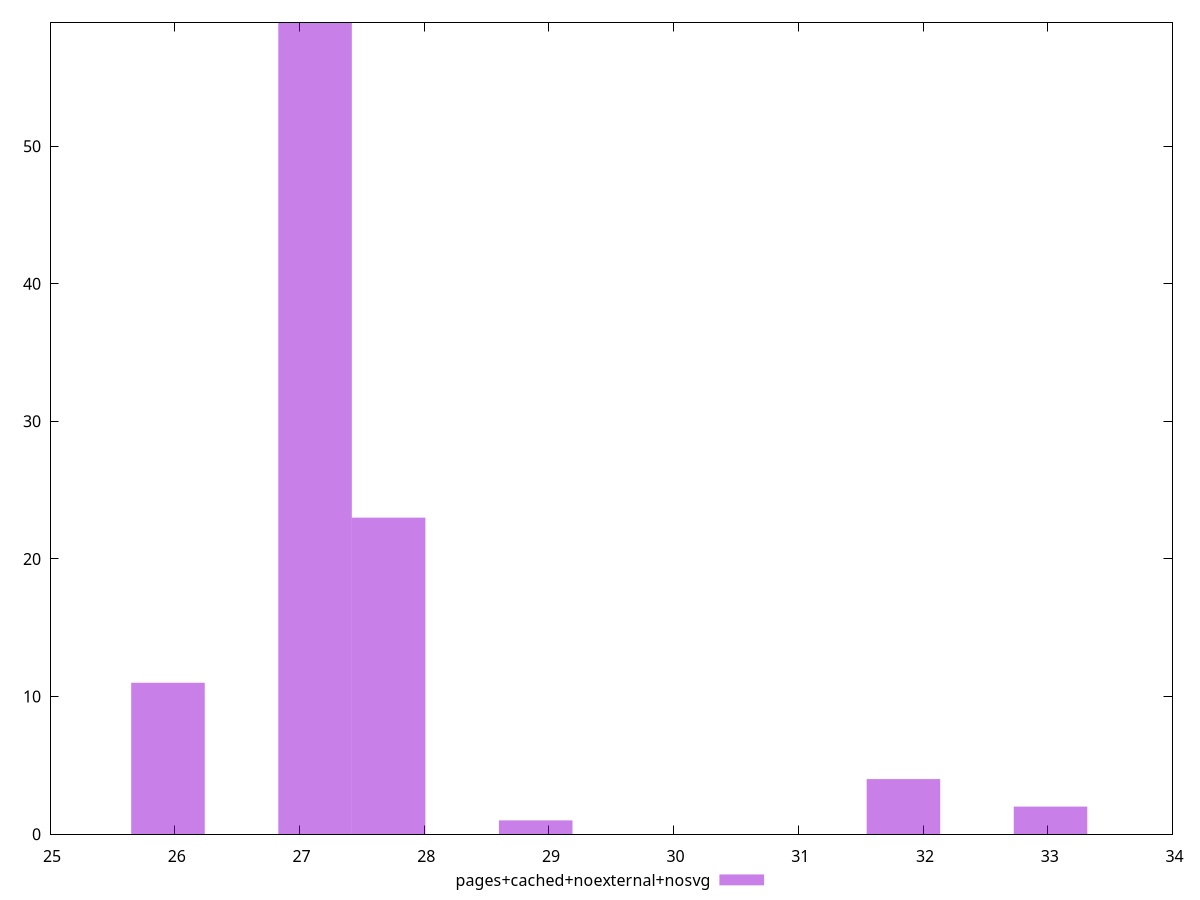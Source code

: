 $_pagesCachedNoexternalNosvg <<EOF
31.842606723460513 4
25.945827700597455 11
27.125183505170067 59
28.894217212028984 1
27.71486140745637 23
33.02196252803312 2
EOF
set key outside below
set terminal pngcairo
set output "report_00005_2020-11-02T22-26-11.212Z/max-potential-fid/pages+cached+noexternal+nosvg//raw_hist.png"
set yrange [0:59]
set boxwidth 0.5896779022863058
set style fill transparent solid 0.5 noborder
plot $_pagesCachedNoexternalNosvg title "pages+cached+noexternal+nosvg" with boxes ,